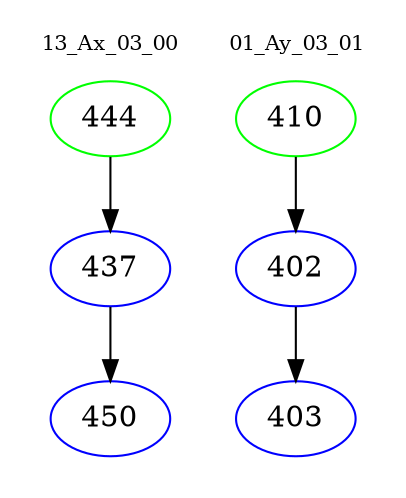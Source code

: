 digraph{
subgraph cluster_0 {
color = white
label = "13_Ax_03_00";
fontsize=10;
T0_444 [label="444", color="green"]
T0_444 -> T0_437 [color="black"]
T0_437 [label="437", color="blue"]
T0_437 -> T0_450 [color="black"]
T0_450 [label="450", color="blue"]
}
subgraph cluster_1 {
color = white
label = "01_Ay_03_01";
fontsize=10;
T1_410 [label="410", color="green"]
T1_410 -> T1_402 [color="black"]
T1_402 [label="402", color="blue"]
T1_402 -> T1_403 [color="black"]
T1_403 [label="403", color="blue"]
}
}
